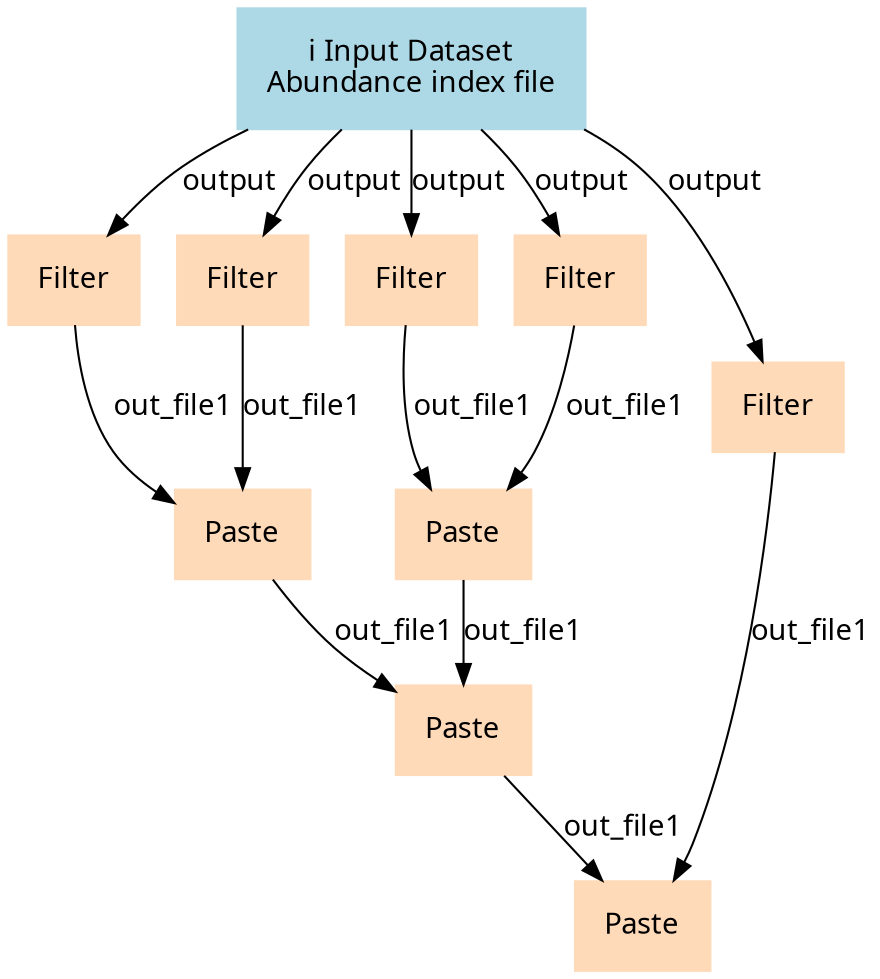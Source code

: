 digraph main {
  node [fontname="Atkinson Hyperlegible", shape=box, color=white,style=filled,color=peachpuff,margin="0.2,0.2"];
  edge [fontname="Atkinson Hyperlegible"];
  0[color=lightblue,label="ℹ️ Input Dataset\nAbundance index file"]
  1[label="Filter"]
  0 -> 1 [label="output"]
  2[label="Filter"]
  0 -> 2 [label="output"]
  3[label="Filter"]
  0 -> 3 [label="output"]
  4[label="Filter"]
  0 -> 4 [label="output"]
  5[label="Filter"]
  0 -> 5 [label="output"]
  6[label="Paste"]
  1 -> 6 [label="out_file1"]
  2 -> 6 [label="out_file1"]
  7[label="Paste"]
  3 -> 7 [label="out_file1"]
  4 -> 7 [label="out_file1"]
  8[label="Paste"]
  6 -> 8 [label="out_file1"]
  7 -> 8 [label="out_file1"]
  9[label="Paste"]
  8 -> 9 [label="out_file1"]
  5 -> 9 [label="out_file1"]
}